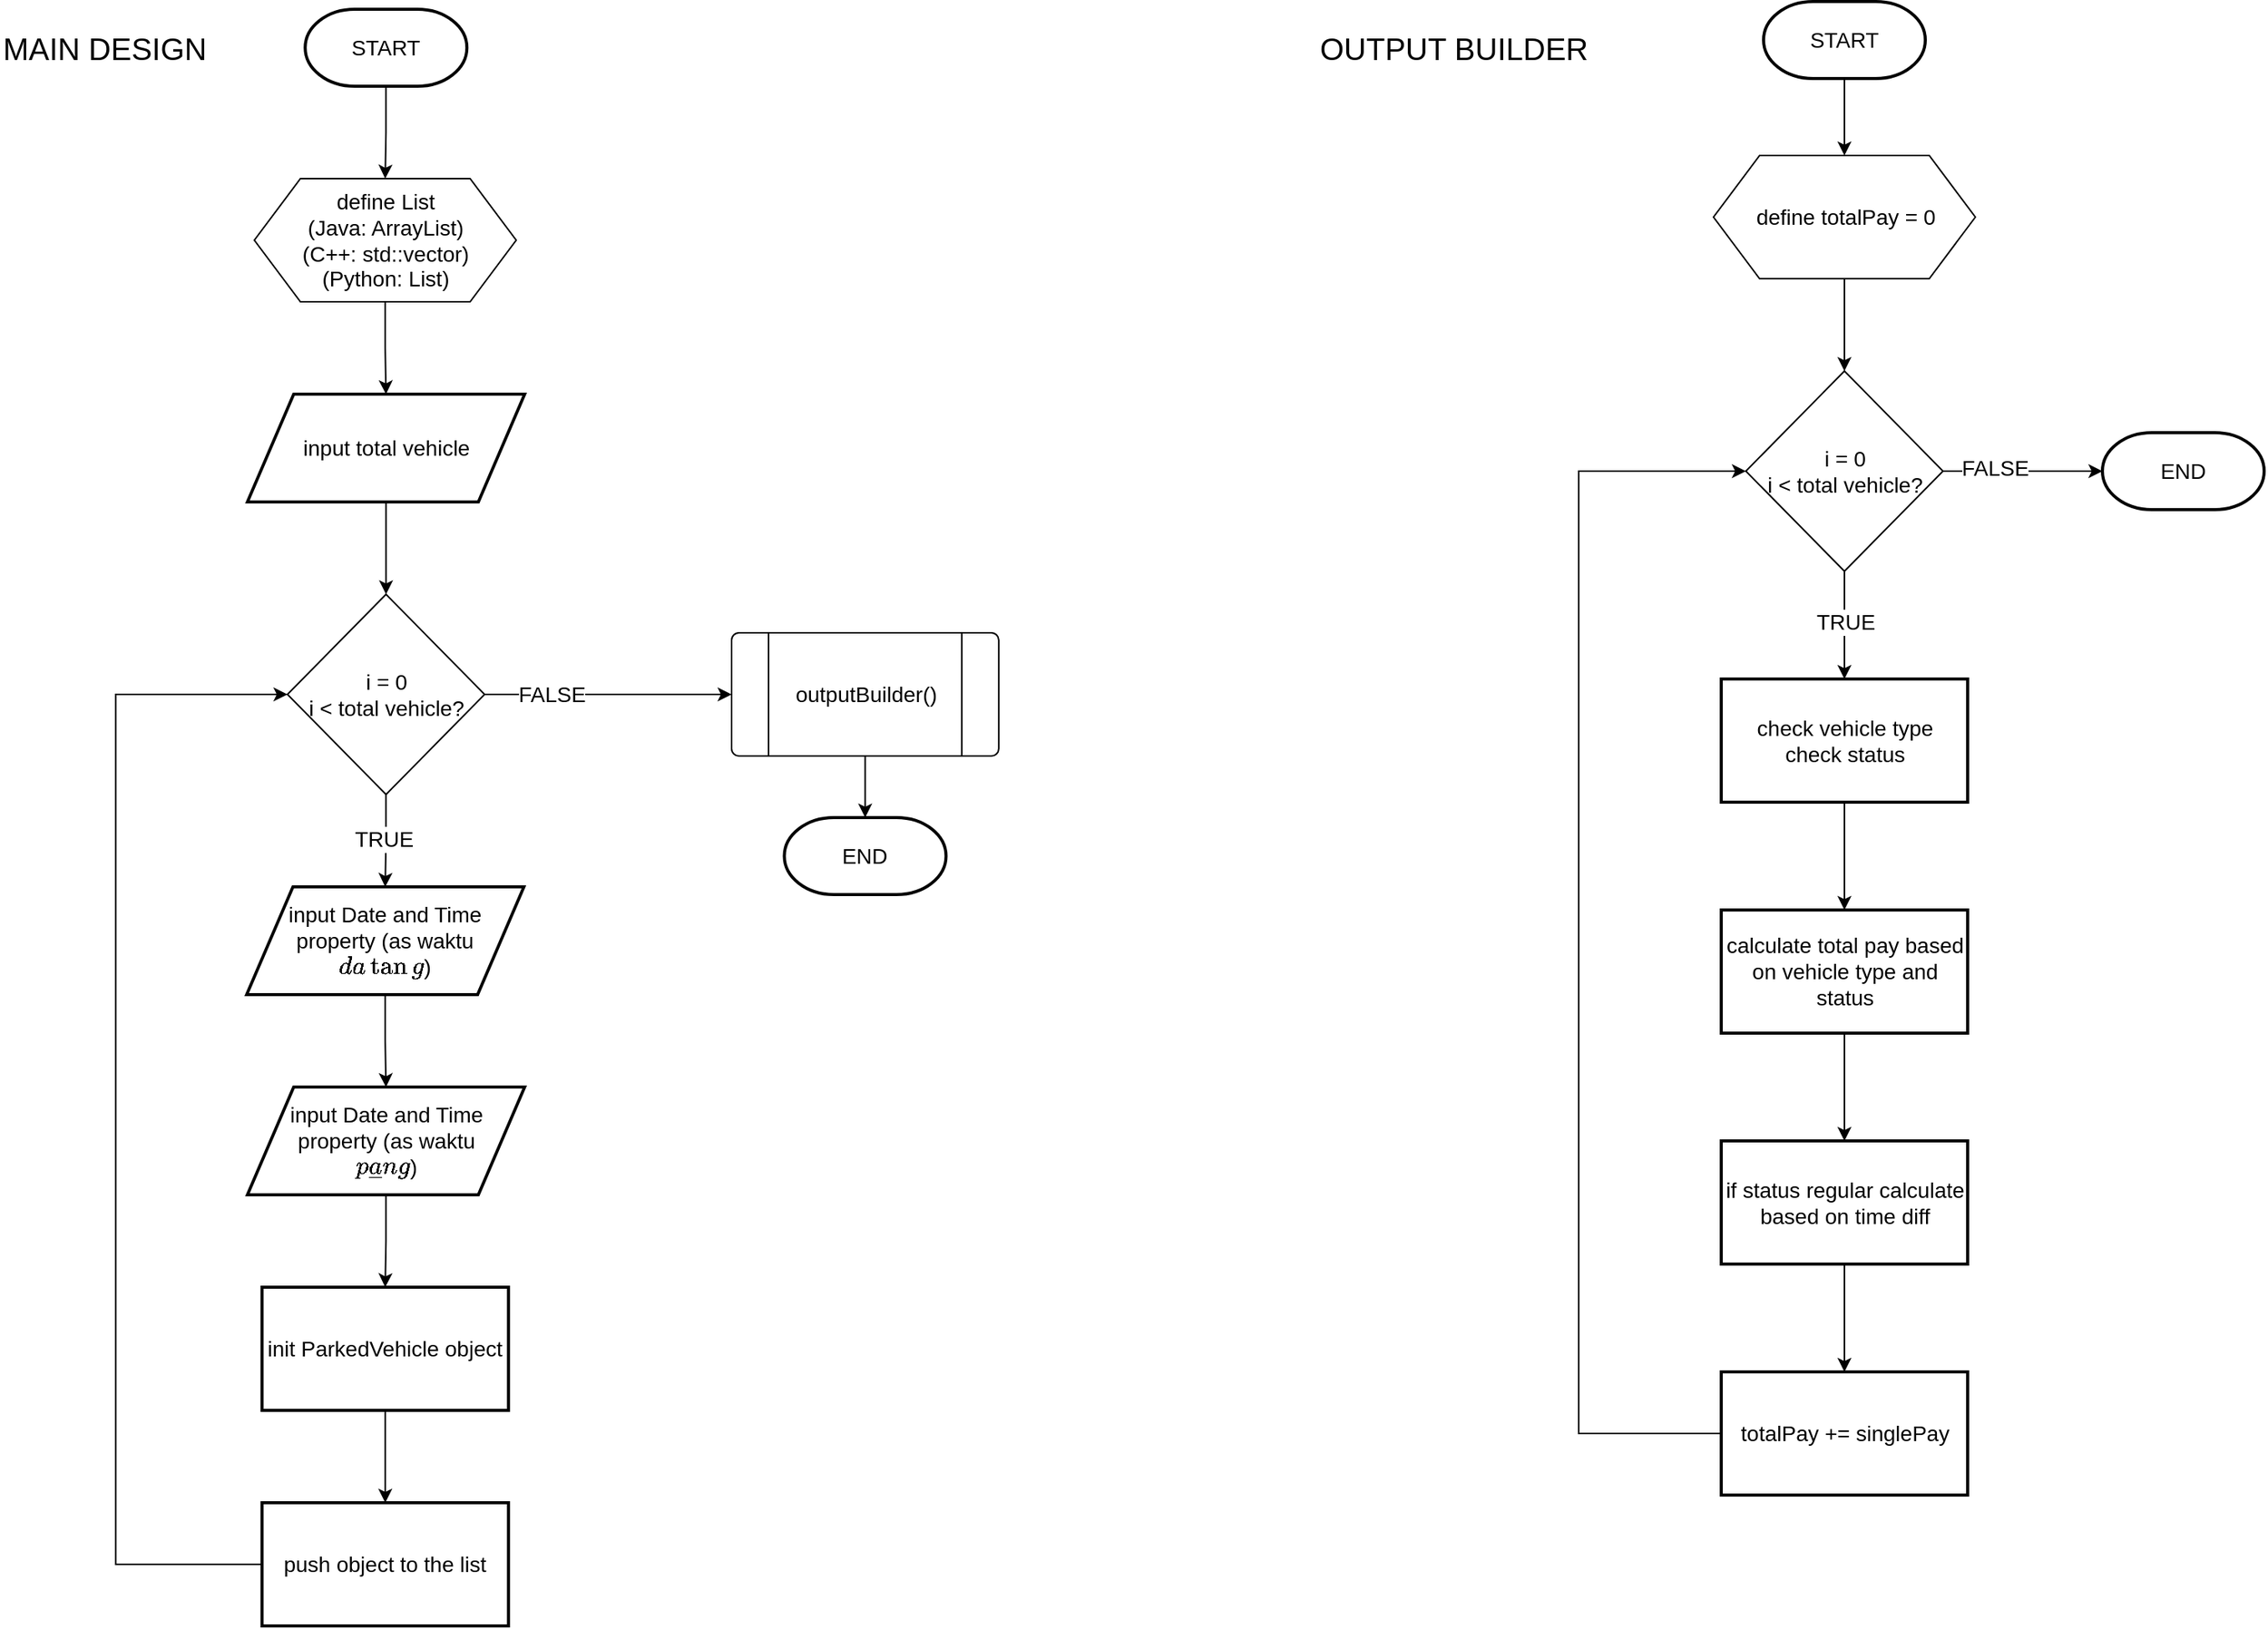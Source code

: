 <mxfile version="28.2.5">
  <diagram name="Page-1" id="kMOYhE2bnhWaVsYtM4s6">
    <mxGraphModel dx="534" dy="283" grid="1" gridSize="10" guides="1" tooltips="1" connect="1" arrows="1" fold="1" page="1" pageScale="1" pageWidth="850" pageHeight="1100" math="0" shadow="0">
      <root>
        <mxCell id="0" />
        <mxCell id="1" parent="0" />
        <mxCell id="QHwrTbUI5UQXZR6092e3-3" value="" style="edgeStyle=orthogonalEdgeStyle;rounded=0;orthogonalLoop=1;jettySize=auto;html=1;" edge="1" parent="1" source="QHwrTbUI5UQXZR6092e3-1" target="QHwrTbUI5UQXZR6092e3-2">
          <mxGeometry relative="1" as="geometry" />
        </mxCell>
        <mxCell id="QHwrTbUI5UQXZR6092e3-1" value="START" style="strokeWidth=2;html=1;shape=mxgraph.flowchart.terminator;whiteSpace=wrap;fontSize=14;" vertex="1" parent="1">
          <mxGeometry x="233.14" y="25" width="105" height="50" as="geometry" />
        </mxCell>
        <mxCell id="QHwrTbUI5UQXZR6092e3-5" value="" style="edgeStyle=orthogonalEdgeStyle;rounded=0;orthogonalLoop=1;jettySize=auto;html=1;" edge="1" parent="1" source="QHwrTbUI5UQXZR6092e3-2" target="QHwrTbUI5UQXZR6092e3-4">
          <mxGeometry relative="1" as="geometry" />
        </mxCell>
        <mxCell id="QHwrTbUI5UQXZR6092e3-2" value="define List&lt;div&gt;(Java: ArrayList)&lt;/div&gt;&lt;div&gt;(C++: std::vector)&lt;/div&gt;&lt;div&gt;(Python: List)&lt;/div&gt;" style="verticalLabelPosition=middle;verticalAlign=middle;html=1;shape=hexagon;perimeter=hexagonPerimeter2;arcSize=6;size=0.176;labelPosition=center;align=center;fontSize=14;" vertex="1" parent="1">
          <mxGeometry x="200.14" y="135" width="170" height="80" as="geometry" />
        </mxCell>
        <mxCell id="QHwrTbUI5UQXZR6092e3-8" value="" style="edgeStyle=orthogonalEdgeStyle;rounded=0;orthogonalLoop=1;jettySize=auto;html=1;" edge="1" parent="1" source="QHwrTbUI5UQXZR6092e3-4" target="QHwrTbUI5UQXZR6092e3-7">
          <mxGeometry relative="1" as="geometry" />
        </mxCell>
        <mxCell id="QHwrTbUI5UQXZR6092e3-4" value="&lt;font style=&quot;font-size: 14px;&quot;&gt;input total vehicle&lt;/font&gt;" style="shape=parallelogram;html=1;strokeWidth=2;perimeter=parallelogramPerimeter;whiteSpace=wrap;rounded=1;arcSize=0;size=0.167;" vertex="1" parent="1">
          <mxGeometry x="195.64" y="275" width="180" height="70" as="geometry" />
        </mxCell>
        <mxCell id="QHwrTbUI5UQXZR6092e3-11" value="" style="edgeStyle=orthogonalEdgeStyle;rounded=0;orthogonalLoop=1;jettySize=auto;html=1;" edge="1" parent="1" source="QHwrTbUI5UQXZR6092e3-7" target="QHwrTbUI5UQXZR6092e3-9">
          <mxGeometry relative="1" as="geometry" />
        </mxCell>
        <mxCell id="QHwrTbUI5UQXZR6092e3-19" value="&lt;font style=&quot;font-size: 14px;&quot;&gt;TRUE&lt;/font&gt;" style="edgeLabel;html=1;align=center;verticalAlign=middle;resizable=0;points=[];" vertex="1" connectable="0" parent="QHwrTbUI5UQXZR6092e3-11">
          <mxGeometry x="-0.063" y="-2" relative="1" as="geometry">
            <mxPoint as="offset" />
          </mxGeometry>
        </mxCell>
        <mxCell id="QHwrTbUI5UQXZR6092e3-23" style="edgeStyle=orthogonalEdgeStyle;rounded=0;orthogonalLoop=1;jettySize=auto;html=1;exitX=1;exitY=0.5;exitDx=0;exitDy=0;entryX=0;entryY=0.5;entryDx=0;entryDy=0;" edge="1" parent="1" source="QHwrTbUI5UQXZR6092e3-7">
          <mxGeometry relative="1" as="geometry">
            <mxPoint x="510" y="470" as="targetPoint" />
          </mxGeometry>
        </mxCell>
        <mxCell id="QHwrTbUI5UQXZR6092e3-24" value="&lt;font style=&quot;font-size: 14px;&quot;&gt;FALSE&lt;/font&gt;" style="edgeLabel;html=1;align=center;verticalAlign=middle;resizable=0;points=[];" vertex="1" connectable="0" parent="QHwrTbUI5UQXZR6092e3-23">
          <mxGeometry x="-0.465" relative="1" as="geometry">
            <mxPoint as="offset" />
          </mxGeometry>
        </mxCell>
        <mxCell id="QHwrTbUI5UQXZR6092e3-7" value="&lt;div&gt;i = 0&lt;/div&gt;&lt;div&gt;i &amp;lt; total vehicle?&lt;/div&gt;" style="rhombus;whiteSpace=wrap;html=1;fontSize=14;" vertex="1" parent="1">
          <mxGeometry x="221.64" y="405" width="128" height="130" as="geometry" />
        </mxCell>
        <mxCell id="QHwrTbUI5UQXZR6092e3-12" value="" style="edgeStyle=orthogonalEdgeStyle;rounded=0;orthogonalLoop=1;jettySize=auto;html=1;" edge="1" parent="1" source="QHwrTbUI5UQXZR6092e3-9" target="QHwrTbUI5UQXZR6092e3-10">
          <mxGeometry relative="1" as="geometry" />
        </mxCell>
        <mxCell id="QHwrTbUI5UQXZR6092e3-9" value="&lt;font style=&quot;font-size: 14px;&quot;&gt;input Date and Time&lt;/font&gt;&lt;div&gt;&lt;font style=&quot;font-size: 14px;&quot;&gt;property (as waktu&lt;/font&gt;&lt;/div&gt;&lt;div&gt;&lt;font style=&quot;font-size: 14px;&quot;&gt;`datang`)&lt;/font&gt;&lt;/div&gt;" style="shape=parallelogram;html=1;strokeWidth=2;perimeter=parallelogramPerimeter;whiteSpace=wrap;rounded=1;arcSize=0;size=0.167;" vertex="1" parent="1">
          <mxGeometry x="195.14" y="595" width="180" height="70" as="geometry" />
        </mxCell>
        <mxCell id="QHwrTbUI5UQXZR6092e3-14" value="" style="edgeStyle=orthogonalEdgeStyle;rounded=0;orthogonalLoop=1;jettySize=auto;html=1;" edge="1" parent="1" source="QHwrTbUI5UQXZR6092e3-10" target="QHwrTbUI5UQXZR6092e3-13">
          <mxGeometry relative="1" as="geometry" />
        </mxCell>
        <mxCell id="QHwrTbUI5UQXZR6092e3-10" value="&lt;font style=&quot;font-size: 14px;&quot;&gt;input Date and Time&lt;/font&gt;&lt;div&gt;&lt;font style=&quot;font-size: 14px;&quot;&gt;property (as waktu&lt;/font&gt;&lt;/div&gt;&lt;div&gt;&lt;font style=&quot;font-size: 14px;&quot;&gt;`pulang`)&lt;/font&gt;&lt;/div&gt;" style="shape=parallelogram;html=1;strokeWidth=2;perimeter=parallelogramPerimeter;whiteSpace=wrap;rounded=1;arcSize=0;size=0.167;" vertex="1" parent="1">
          <mxGeometry x="195.64" y="725" width="180" height="70" as="geometry" />
        </mxCell>
        <mxCell id="QHwrTbUI5UQXZR6092e3-17" value="" style="edgeStyle=orthogonalEdgeStyle;rounded=0;orthogonalLoop=1;jettySize=auto;html=1;" edge="1" parent="1" source="QHwrTbUI5UQXZR6092e3-13" target="QHwrTbUI5UQXZR6092e3-16">
          <mxGeometry relative="1" as="geometry" />
        </mxCell>
        <mxCell id="QHwrTbUI5UQXZR6092e3-13" value="init ParkedVehicle object" style="rounded=1;whiteSpace=wrap;html=1;absoluteArcSize=1;arcSize=0;strokeWidth=2;fontSize=14;" vertex="1" parent="1">
          <mxGeometry x="205.14" y="855" width="160" height="80" as="geometry" />
        </mxCell>
        <mxCell id="QHwrTbUI5UQXZR6092e3-18" style="edgeStyle=orthogonalEdgeStyle;rounded=0;orthogonalLoop=1;jettySize=auto;html=1;exitX=0;exitY=0.5;exitDx=0;exitDy=0;entryX=0;entryY=0.5;entryDx=0;entryDy=0;" edge="1" parent="1" source="QHwrTbUI5UQXZR6092e3-16" target="QHwrTbUI5UQXZR6092e3-7">
          <mxGeometry relative="1" as="geometry">
            <Array as="points">
              <mxPoint x="110.14" y="1035" />
              <mxPoint x="110.14" y="470" />
            </Array>
          </mxGeometry>
        </mxCell>
        <mxCell id="QHwrTbUI5UQXZR6092e3-16" value="push object to the list" style="rounded=1;whiteSpace=wrap;html=1;absoluteArcSize=1;arcSize=0;strokeWidth=2;fontSize=14;" vertex="1" parent="1">
          <mxGeometry x="205.14" y="995" width="160" height="80" as="geometry" />
        </mxCell>
        <mxCell id="QHwrTbUI5UQXZR6092e3-20" value="&lt;font style=&quot;font-size: 20px;&quot;&gt;MAIN DESIGN&lt;/font&gt;" style="text;html=1;align=left;verticalAlign=middle;resizable=0;points=[];autosize=1;strokeColor=none;fillColor=none;" vertex="1" parent="1">
          <mxGeometry x="35.14" y="30" width="160" height="40" as="geometry" />
        </mxCell>
        <mxCell id="QHwrTbUI5UQXZR6092e3-27" value="" style="edgeStyle=orthogonalEdgeStyle;rounded=0;orthogonalLoop=1;jettySize=auto;html=1;" edge="1" parent="1" source="QHwrTbUI5UQXZR6092e3-25" target="QHwrTbUI5UQXZR6092e3-26">
          <mxGeometry relative="1" as="geometry" />
        </mxCell>
        <mxCell id="QHwrTbUI5UQXZR6092e3-25" value="&lt;span style=&quot;font-size: 14px;&quot;&gt;outputBuilder()&lt;/span&gt;" style="verticalLabelPosition=middle;verticalAlign=middle;html=1;shape=process;whiteSpace=wrap;rounded=1;size=0.14;arcSize=6;align=center;labelPosition=center;" vertex="1" parent="1">
          <mxGeometry x="510" y="430" width="173.43" height="80" as="geometry" />
        </mxCell>
        <mxCell id="QHwrTbUI5UQXZR6092e3-26" value="END" style="strokeWidth=2;html=1;shape=mxgraph.flowchart.terminator;whiteSpace=wrap;fontSize=14;" vertex="1" parent="1">
          <mxGeometry x="544.22" y="550" width="105" height="50" as="geometry" />
        </mxCell>
        <mxCell id="QHwrTbUI5UQXZR6092e3-28" value="&lt;span style=&quot;font-size: 20px;&quot;&gt;OUTPUT BUILDER&lt;/span&gt;" style="text;html=1;align=left;verticalAlign=middle;resizable=0;points=[];autosize=1;strokeColor=none;fillColor=none;" vertex="1" parent="1">
          <mxGeometry x="890" y="30" width="200" height="40" as="geometry" />
        </mxCell>
        <mxCell id="QHwrTbUI5UQXZR6092e3-32" value="" style="edgeStyle=orthogonalEdgeStyle;rounded=0;orthogonalLoop=1;jettySize=auto;html=1;" edge="1" parent="1" source="QHwrTbUI5UQXZR6092e3-29" target="QHwrTbUI5UQXZR6092e3-31">
          <mxGeometry relative="1" as="geometry" />
        </mxCell>
        <mxCell id="QHwrTbUI5UQXZR6092e3-29" value="START" style="strokeWidth=2;html=1;shape=mxgraph.flowchart.terminator;whiteSpace=wrap;fontSize=14;" vertex="1" parent="1">
          <mxGeometry x="1180" y="20" width="105" height="50" as="geometry" />
        </mxCell>
        <mxCell id="QHwrTbUI5UQXZR6092e3-34" value="" style="edgeStyle=orthogonalEdgeStyle;rounded=0;orthogonalLoop=1;jettySize=auto;html=1;" edge="1" parent="1" source="QHwrTbUI5UQXZR6092e3-31" target="QHwrTbUI5UQXZR6092e3-33">
          <mxGeometry relative="1" as="geometry" />
        </mxCell>
        <mxCell id="QHwrTbUI5UQXZR6092e3-31" value="define totalPay = 0" style="verticalLabelPosition=middle;verticalAlign=middle;html=1;shape=hexagon;perimeter=hexagonPerimeter2;arcSize=6;size=0.176;labelPosition=center;align=center;fontSize=14;" vertex="1" parent="1">
          <mxGeometry x="1147.5" y="120" width="170" height="80" as="geometry" />
        </mxCell>
        <mxCell id="QHwrTbUI5UQXZR6092e3-42" value="" style="edgeStyle=orthogonalEdgeStyle;rounded=0;orthogonalLoop=1;jettySize=auto;html=1;" edge="1" parent="1" source="QHwrTbUI5UQXZR6092e3-33" target="QHwrTbUI5UQXZR6092e3-41">
          <mxGeometry relative="1" as="geometry" />
        </mxCell>
        <mxCell id="QHwrTbUI5UQXZR6092e3-52" value="&lt;font style=&quot;font-size: 14px;&quot;&gt;TRUE&lt;/font&gt;" style="edgeLabel;html=1;align=center;verticalAlign=middle;resizable=0;points=[];" vertex="1" connectable="0" parent="QHwrTbUI5UQXZR6092e3-42">
          <mxGeometry x="-0.059" relative="1" as="geometry">
            <mxPoint as="offset" />
          </mxGeometry>
        </mxCell>
        <mxCell id="QHwrTbUI5UQXZR6092e3-51" value="" style="edgeStyle=orthogonalEdgeStyle;rounded=0;orthogonalLoop=1;jettySize=auto;html=1;" edge="1" parent="1" source="QHwrTbUI5UQXZR6092e3-33" target="QHwrTbUI5UQXZR6092e3-50">
          <mxGeometry relative="1" as="geometry" />
        </mxCell>
        <mxCell id="QHwrTbUI5UQXZR6092e3-53" value="&lt;font style=&quot;font-size: 14px;&quot;&gt;FALSE&lt;/font&gt;" style="edgeLabel;html=1;align=center;verticalAlign=middle;resizable=0;points=[];" vertex="1" connectable="0" parent="QHwrTbUI5UQXZR6092e3-51">
          <mxGeometry x="-0.353" y="2" relative="1" as="geometry">
            <mxPoint as="offset" />
          </mxGeometry>
        </mxCell>
        <mxCell id="QHwrTbUI5UQXZR6092e3-33" value="&lt;div&gt;i = 0&lt;/div&gt;&lt;div&gt;i &amp;lt; total vehicle?&lt;/div&gt;" style="rhombus;whiteSpace=wrap;html=1;fontSize=14;" vertex="1" parent="1">
          <mxGeometry x="1168.5" y="260" width="128" height="130" as="geometry" />
        </mxCell>
        <mxCell id="QHwrTbUI5UQXZR6092e3-44" value="" style="edgeStyle=orthogonalEdgeStyle;rounded=0;orthogonalLoop=1;jettySize=auto;html=1;" edge="1" parent="1" source="QHwrTbUI5UQXZR6092e3-41" target="QHwrTbUI5UQXZR6092e3-43">
          <mxGeometry relative="1" as="geometry" />
        </mxCell>
        <mxCell id="QHwrTbUI5UQXZR6092e3-41" value="check vehicle type&lt;div&gt;check status&lt;/div&gt;" style="rounded=1;whiteSpace=wrap;html=1;absoluteArcSize=1;arcSize=0;strokeWidth=2;fontSize=14;" vertex="1" parent="1">
          <mxGeometry x="1152.5" y="460" width="160" height="80" as="geometry" />
        </mxCell>
        <mxCell id="QHwrTbUI5UQXZR6092e3-46" value="" style="edgeStyle=orthogonalEdgeStyle;rounded=0;orthogonalLoop=1;jettySize=auto;html=1;" edge="1" parent="1" source="QHwrTbUI5UQXZR6092e3-43" target="QHwrTbUI5UQXZR6092e3-45">
          <mxGeometry relative="1" as="geometry" />
        </mxCell>
        <mxCell id="QHwrTbUI5UQXZR6092e3-43" value="calculate total pay based on vehicle type and status" style="rounded=1;whiteSpace=wrap;html=1;absoluteArcSize=1;arcSize=0;strokeWidth=2;fontSize=14;" vertex="1" parent="1">
          <mxGeometry x="1152.5" y="610" width="160" height="80" as="geometry" />
        </mxCell>
        <mxCell id="QHwrTbUI5UQXZR6092e3-48" value="" style="edgeStyle=orthogonalEdgeStyle;rounded=0;orthogonalLoop=1;jettySize=auto;html=1;" edge="1" parent="1" source="QHwrTbUI5UQXZR6092e3-45" target="QHwrTbUI5UQXZR6092e3-47">
          <mxGeometry relative="1" as="geometry" />
        </mxCell>
        <mxCell id="QHwrTbUI5UQXZR6092e3-45" value="if status regular calculate based on time diff" style="rounded=1;whiteSpace=wrap;html=1;absoluteArcSize=1;arcSize=0;strokeWidth=2;fontSize=14;" vertex="1" parent="1">
          <mxGeometry x="1152.5" y="760" width="160" height="80" as="geometry" />
        </mxCell>
        <mxCell id="QHwrTbUI5UQXZR6092e3-49" style="edgeStyle=orthogonalEdgeStyle;rounded=0;orthogonalLoop=1;jettySize=auto;html=1;exitX=0;exitY=0.5;exitDx=0;exitDy=0;entryX=0;entryY=0.5;entryDx=0;entryDy=0;" edge="1" parent="1" source="QHwrTbUI5UQXZR6092e3-47" target="QHwrTbUI5UQXZR6092e3-33">
          <mxGeometry relative="1" as="geometry">
            <Array as="points">
              <mxPoint x="1060" y="950" />
              <mxPoint x="1060" y="325" />
            </Array>
          </mxGeometry>
        </mxCell>
        <mxCell id="QHwrTbUI5UQXZR6092e3-47" value="totalPay += singlePay" style="rounded=1;whiteSpace=wrap;html=1;absoluteArcSize=1;arcSize=0;strokeWidth=2;fontSize=14;" vertex="1" parent="1">
          <mxGeometry x="1152.5" y="910" width="160" height="80" as="geometry" />
        </mxCell>
        <mxCell id="QHwrTbUI5UQXZR6092e3-50" value="END" style="strokeWidth=2;html=1;shape=mxgraph.flowchart.terminator;whiteSpace=wrap;fontSize=14;" vertex="1" parent="1">
          <mxGeometry x="1400" y="300" width="105" height="50" as="geometry" />
        </mxCell>
      </root>
    </mxGraphModel>
  </diagram>
</mxfile>
